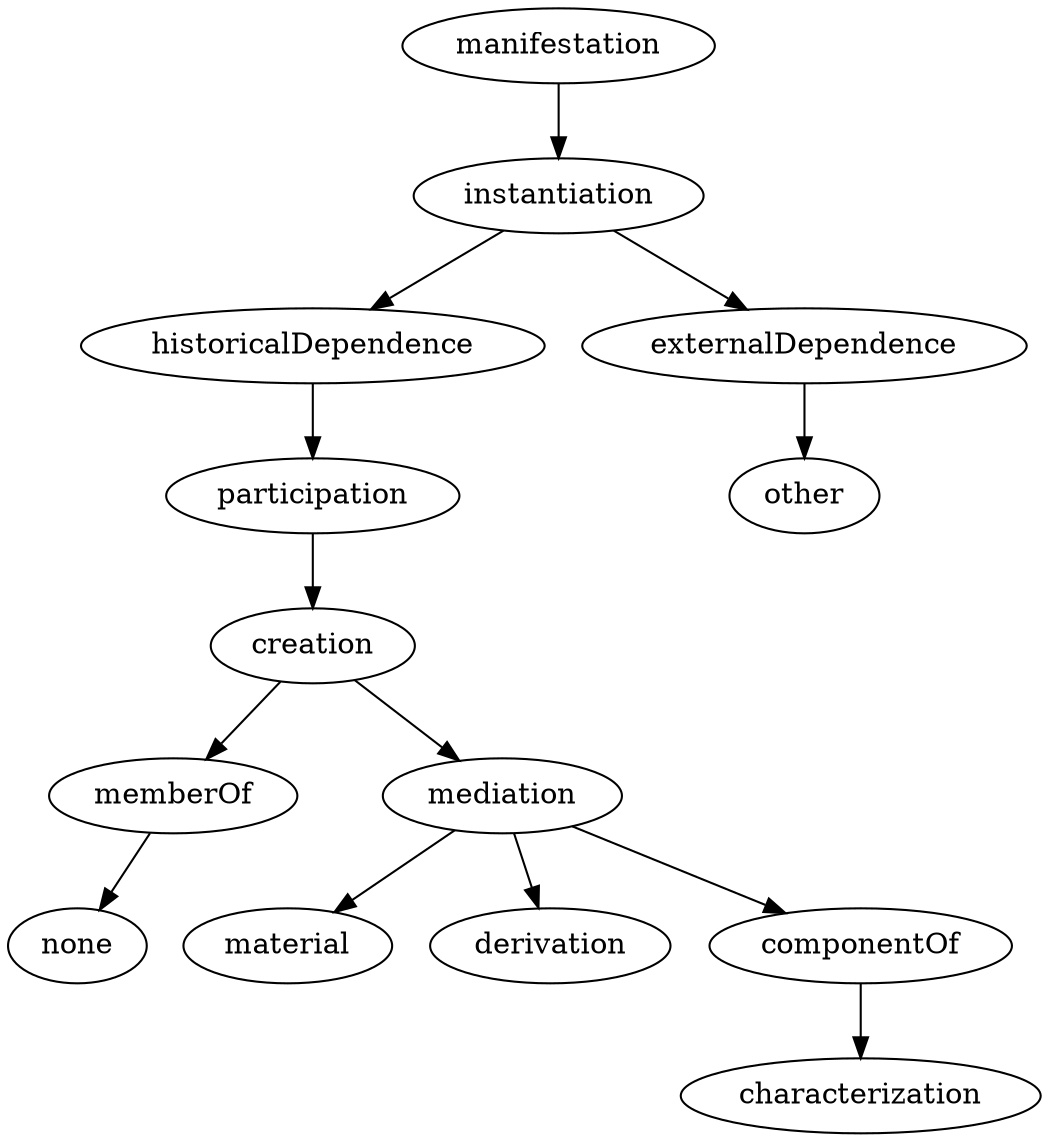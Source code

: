 strict digraph  {
manifestation;
instantiation;
historicalDependence;
externalDependence;
participation;
creation;
memberOf;
mediation;
none;
material;
derivation;
componentOf;
characterization;
other;
manifestation -> instantiation;
instantiation -> historicalDependence;
instantiation -> externalDependence;
historicalDependence -> participation;
externalDependence -> other;
participation -> creation;
creation -> memberOf;
creation -> mediation;
memberOf -> none;
mediation -> material;
mediation -> derivation;
mediation -> componentOf;
componentOf -> characterization;
}
